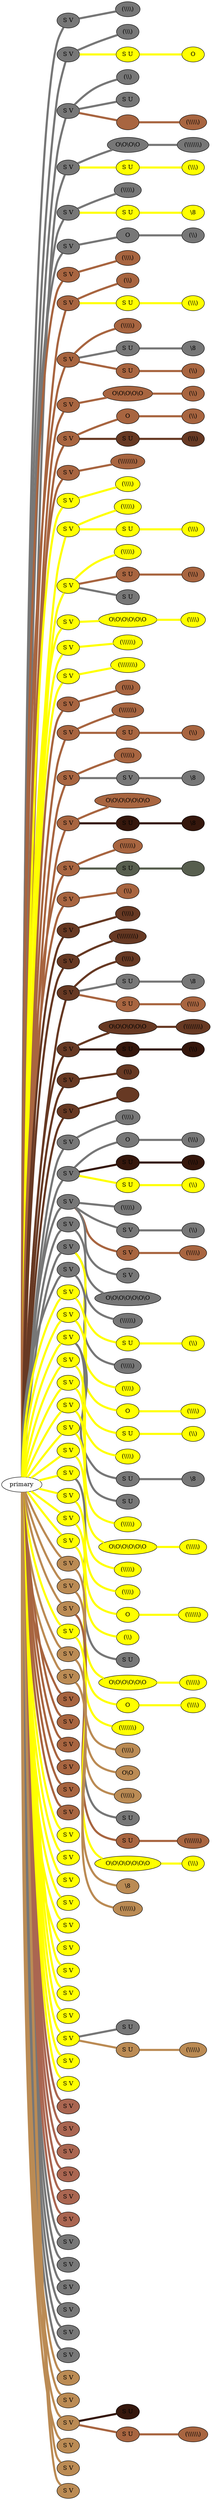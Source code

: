 graph {
 graph [rankdir=LR]
"primary" -- "1" [penwidth=5,color="#777777"]
"1" [label="S V", style=filled, fillcolor="#777777"]
"1" -- "1:0" [penwidth=5,color="#777777"]
"1:0" [label="(\\\\\\\\)", style=filled, fillcolor="#777777"]
"primary" -- "2" [penwidth=5,color="#777777"]
"2" [label="S V", style=filled, fillcolor="#777777"]
"2" -- "2:0" [penwidth=5,color="#777777"]
"2:0" [label="(\\\\\\)", style=filled, fillcolor="#777777"]
"2" -- "2s1" [penwidth=5,color=yellow]
"2s1" [label="S U", style=filled, fillcolor=yellow]
"2s1" -- "2s1:0" [penwidth=5,color=yellow]
"2s1:0" [label="O", style=filled, fillcolor=yellow]
"primary" -- "3" [penwidth=5,color="#777777"]
"3" [label="S V", style=filled, fillcolor="#777777"]
"3" -- "3:0" [penwidth=5,color="#777777"]
"3:0" [label="(\\\\)", style=filled, fillcolor="#777777"]
"3" -- "3s1" [penwidth=5,color="#777777"]
"3s1" [label="S U", style=filled, fillcolor="#777777"]
"3" -- "3s2" [penwidth=5,color="#A86540"]
"3s2" [label=" ", style=filled, fillcolor="#A86540"]
"3s2" -- "3s2:0" [penwidth=5,color="#A86540"]
"3s2:0" [label="(\\\\\\\\\\)", style=filled, fillcolor="#A86540"]
"primary" -- "4" [penwidth=5,color="#777777"]
"4" [label="S V", style=filled, fillcolor="#777777"]
"4" -- "4:0" [penwidth=5,color="#777777"]
"4:0" [label="O\\O\\O\\O", style=filled, fillcolor="#777777"]
"4:0" -- "4:1" [penwidth=5,color="#777777"]
"4:1" [label="(\\\\\\\\\\\\\\)", style=filled, fillcolor="#777777"]
"4" -- "4s1" [penwidth=5,color=yellow]
"4s1" [label="S U", style=filled, fillcolor=yellow]
"4s1" -- "4s1:0" [penwidth=5,color=yellow]
"4s1:0" [label="(\\\\\\)", style=filled, fillcolor=yellow]
"primary" -- "5" [penwidth=5,color="#777777"]
"5" [label="S V", style=filled, fillcolor="#777777"]
"5" -- "5:0" [penwidth=5,color="#777777"]
"5:0" [label="(\\\\\\\\\\)", style=filled, fillcolor="#777777"]
"5" -- "5s1" [penwidth=5,color=yellow]
"5s1" [label="S U", style=filled, fillcolor=yellow]
"5s1" -- "5s1:0" [penwidth=5,color=yellow]
"5s1:0" [label="\\8", style=filled, fillcolor=yellow]
"primary" -- "6" [penwidth=5,color="#777777"]
"6" [label="S V", style=filled, fillcolor="#777777"]
"6" -- "6:0" [penwidth=5,color="#777777"]
"6:0" [label="O", style=filled, fillcolor="#777777"]
"6:0" -- "6:1" [penwidth=5,color="#777777"]
"6:1" [label="(\\\\)", style=filled, fillcolor="#777777"]
"primary" -- "7" [penwidth=5,color="#A86540"]
"7" [label="S V", style=filled, fillcolor="#A86540"]
"7" -- "7:0" [penwidth=5,color="#A86540"]
"7:0" [label="(\\\\\\\\)", style=filled, fillcolor="#A86540"]
"primary" -- "8" [penwidth=5,color="#A86540"]
"8" [label="S V", style=filled, fillcolor="#A86540"]
"8" -- "8:0" [penwidth=5,color="#A86540"]
"8:0" [label="(\\\\)", style=filled, fillcolor="#A86540"]
"8" -- "8s1" [penwidth=5,color=yellow]
"8s1" [label="S U", style=filled, fillcolor=yellow]
"8s1" -- "8s1:0" [penwidth=5,color=yellow]
"8s1:0" [label="(\\\\\\)", style=filled, fillcolor=yellow]
"primary" -- "9" [penwidth=5,color="#A86540"]
"9" [label="S V", style=filled, fillcolor="#A86540"]
"9" -- "9:0" [penwidth=5,color="#A86540"]
"9:0" [label="(\\\\\\\\\\)", style=filled, fillcolor="#A86540"]
"9" -- "9s1" [penwidth=5,color="#777777"]
"9s1" [label="S U", style=filled, fillcolor="#777777"]
"9s1" -- "9s1:0" [penwidth=5,color="#777777"]
"9s1:0" [label="\\8", style=filled, fillcolor="#777777"]
"9" -- "9s2" [penwidth=5,color="#A86540"]
"9s2" [label="S U", style=filled, fillcolor="#A86540"]
"9s2" -- "9s2:0" [penwidth=5,color="#A86540"]
"9s2:0" [label="(\\\\)", style=filled, fillcolor="#A86540"]
"primary" -- "10" [penwidth=5,color="#A86540"]
"10" [label="S V", style=filled, fillcolor="#A86540"]
"10" -- "10:0" [penwidth=5,color="#A86540"]
"10:0" [label="O\\O\\O\\O\\O", style=filled, fillcolor="#A86540"]
"10:0" -- "10:1" [penwidth=5,color="#A86540"]
"10:1" [label="(\\\\)", style=filled, fillcolor="#A86540"]
"primary" -- "11" [penwidth=5,color="#A86540"]
"11" [label="S V", style=filled, fillcolor="#A86540"]
"11" -- "11:0" [penwidth=5,color="#A86540"]
"11:0" [label="O", style=filled, fillcolor="#A86540"]
"11:0" -- "11:1" [penwidth=5,color="#A86540"]
"11:1" [label="(\\\\)", style=filled, fillcolor="#A86540"]
"11" -- "11s1" [penwidth=5,color="#673923"]
"11s1" [label="S U", style=filled, fillcolor="#673923"]
"11s1" -- "11s1:0" [penwidth=5,color="#673923"]
"11s1:0" [label="(\\\\\\)", style=filled, fillcolor="#673923"]
"primary" -- "12" [penwidth=5,color="#A86540"]
"12" [label="S V", style=filled, fillcolor="#A86540"]
"12" -- "12:0" [penwidth=5,color="#A86540"]
"12:0" [label="(\\\\\\\\\\\\\\\\)", style=filled, fillcolor="#A86540"]
"primary" -- "13" [penwidth=5,color=yellow]
"13" [label="S V", style=filled, fillcolor=yellow]
"13" -- "13:0" [penwidth=5,color=yellow]
"13:0" [label="(\\\\\\\\)", style=filled, fillcolor=yellow]
"primary" -- "14" [penwidth=5,color=yellow]
"14" [label="S V", style=filled, fillcolor=yellow]
"14" -- "14:0" [penwidth=5,color=yellow]
"14:0" [label="(\\\\\\\\\\)", style=filled, fillcolor=yellow]
"14" -- "14s1" [penwidth=5,color=yellow]
"14s1" [label="S U", style=filled, fillcolor=yellow]
"14s1" -- "14s1:0" [penwidth=5,color=yellow]
"14s1:0" [label="(\\\\\\)", style=filled, fillcolor=yellow]
"primary" -- "15" [penwidth=5,color=yellow]
"15" [label="S V", style=filled, fillcolor=yellow]
"15" -- "15:0" [penwidth=5,color=yellow]
"15:0" [label="(\\\\\\\\\\)", style=filled, fillcolor=yellow]
"15" -- "15s1" [penwidth=5,color="#A86540"]
"15s1" [label="S U", style=filled, fillcolor="#A86540"]
"15s1" -- "15s1:0" [penwidth=5,color="#A86540"]
"15s1:0" [label="(\\\\\\)", style=filled, fillcolor="#A86540"]
"15" -- "15s2" [penwidth=5,color="#777777"]
"15s2" [label="S U", style=filled, fillcolor="#777777"]
"primary" -- "16" [penwidth=5,color=yellow]
"16" [label="S V", style=filled, fillcolor=yellow]
"16" -- "16:0" [penwidth=5,color=yellow]
"16:0" [label="O\\O\\O\\O\\O\\O", style=filled, fillcolor=yellow]
"16:0" -- "16:1" [penwidth=5,color=yellow]
"16:1" [label="(\\\\\\\\)", style=filled, fillcolor=yellow]
"primary" -- "17" [penwidth=5,color=yellow]
"17" [label="S V", style=filled, fillcolor=yellow]
"17" -- "17:0" [penwidth=5,color=yellow]
"17:0" [label="(\\\\\\\\\\\\)", style=filled, fillcolor=yellow]
"primary" -- "18" [penwidth=5,color=yellow]
"18" [label="S V", style=filled, fillcolor=yellow]
"18" -- "18:0" [penwidth=5,color=yellow]
"18:0" [label="(\\\\\\\\\\\\\\\\)", style=filled, fillcolor=yellow]
"primary" -- "19" [penwidth=5,color="#A86540"]
"19" [label="S V", style=filled, fillcolor="#A86540"]
"19" -- "19:0" [penwidth=5,color="#A86540"]
"19:0" [label="(\\\\\\\\)", style=filled, fillcolor="#A86540"]
"primary" -- "20" [penwidth=5,color="#A86540"]
"20" [label="S V", style=filled, fillcolor="#A86540"]
"20" -- "20:0" [penwidth=5,color="#A86540"]
"20:0" [label="(\\\\\\\\\\\\\\)", style=filled, fillcolor="#A86540"]
"20" -- "20s1" [penwidth=5,color="#A86540"]
"20s1" [label="S U", style=filled, fillcolor="#A86540"]
"20s1" -- "20s1:0" [penwidth=5,color="#A86540"]
"20s1:0" [label="(\\\\)", style=filled, fillcolor="#A86540"]
"primary" -- "21" [penwidth=5,color="#A86540"]
"21" [label="S V", style=filled, fillcolor="#A86540"]
"21" -- "21:0" [penwidth=5,color="#A86540"]
"21:0" [label="(\\\\\\\\\\)", style=filled, fillcolor="#A86540"]
"21" -- "21s1" [penwidth=5,color="#777777"]
"21s1" [label="S V", style=filled, fillcolor="#777777"]
"21s1" -- "21s1:0" [penwidth=5,color="#777777"]
"21s1:0" [label="\\8", style=filled, fillcolor="#777777"]
"primary" -- "22" [penwidth=5,color="#A86540"]
"22" [label="S V", style=filled, fillcolor="#A86540"]
"22" -- "22:0" [penwidth=5,color="#A86540"]
"22:0" [label="O\\O\\O\\O\\O\\O\\O", style=filled, fillcolor="#A86540"]
"22" -- "22s1" [penwidth=5,color="#35170C"]
"22s1" [label="S U", style=filled, fillcolor="#35170C"]
"22s1" -- "22s1:0" [penwidth=5,color="#35170C"]
"22s1:0" [label="\\8", style=filled, fillcolor="#35170C"]
"primary" -- "23" [penwidth=5,color="#A86540"]
"23" [label="S V", style=filled, fillcolor="#A86540"]
"23" -- "23:0" [penwidth=5,color="#A86540"]
"23:0" [label="(\\\\\\\\\\\\)", style=filled, fillcolor="#A86540"]
"23" -- "23s1" [penwidth=5,color="#575E4E"]
"23s1" [label="S U", style=filled, fillcolor="#575E4E"]
"23s1" -- "23s1:0" [penwidth=5,color="#575E4E"]
"23s1:0" [label="", style=filled, fillcolor="#575E4E"]
"primary" -- "24" [penwidth=5,color="#A86540"]
"24" [label="S V", style=filled, fillcolor="#A86540"]
"24" -- "24:0" [penwidth=5,color="#A86540"]
"24:0" [label="(\\\\)", style=filled, fillcolor="#A86540"]
"primary" -- "25" [penwidth=5,color="#673923"]
"25" [label="S V", style=filled, fillcolor="#673923"]
"25" -- "25:0" [penwidth=5,color="#673923"]
"25:0" [label="(\\\\\\\\)", style=filled, fillcolor="#673923"]
"primary" -- "26" [penwidth=5,color="#673923"]
"26" [label="S V", style=filled, fillcolor="#673923"]
"26" -- "26:0" [penwidth=5,color="#673923"]
"26:0" [label="(\\\\\\\\\\\\\\\\\\)", style=filled, fillcolor="#673923"]
"primary" -- "27" [penwidth=5,color="#673923"]
"27" [label="S V", style=filled, fillcolor="#673923"]
"27" -- "27:0" [penwidth=5,color="#673923"]
"27:0" [label="(\\\\\\\\)", style=filled, fillcolor="#673923"]
"27" -- "27s1" [penwidth=5,color="#777777"]
"27s1" [label="S U", style=filled, fillcolor="#777777"]
"27s1" -- "27s1:0" [penwidth=5,color="#777777"]
"27s1:0" [label="\\8", style=filled, fillcolor="#777777"]
"27" -- "27s2" [penwidth=5,color="#A86540"]
"27s2" [label="S U", style=filled, fillcolor="#A86540"]
"27s2" -- "27s2:0" [penwidth=5,color="#A86540"]
"27s2:0" [label="(\\\\\\\\)", style=filled, fillcolor="#A86540"]
"primary" -- "28" [penwidth=5,color="#673923"]
"28" [label="S V", style=filled, fillcolor="#673923"]
"28" -- "28:0" [penwidth=5,color="#673923"]
"28:0" [label="O\\O\\O\\O\\O\\O", style=filled, fillcolor="#673923"]
"28:0" -- "28:1" [penwidth=5,color="#673923"]
"28:1" [label="(\\\\\\\\\\\\\\\\)", style=filled, fillcolor="#673923"]
"28" -- "28s1" [penwidth=5,color="#35170C"]
"28s1" [label="S U", style=filled, fillcolor="#35170C"]
"28s1" -- "28s1:0" [penwidth=5,color="#35170C"]
"28s1:0" [label="(\\\\)", style=filled, fillcolor="#35170C"]
"primary" -- "29" [penwidth=5,color="#673923"]
"29" [label="S V", style=filled, fillcolor="#673923"]
"29" -- "29:0" [penwidth=5,color="#673923"]
"29:0" [label="(\\\\)", style=filled, fillcolor="#673923"]
"primary" -- "30" [penwidth=5,color="#673923"]
"30" [label="S V", style=filled, fillcolor="#673923"]
"30" -- "30:0" [penwidth=5,color="#673923"]
"30:0" [label="", style=filled, fillcolor="#673923"]
"primary" -- "31" [penwidth=5,color="#777777"]
"31" [label="S V", style=filled, fillcolor="#777777"]
"31" -- "31:0" [penwidth=5,color="#777777"]
"31:0" [label="(\\\\\\\\)", style=filled, fillcolor="#777777"]
"primary" -- "32" [penwidth=5,color="#777777"]
"32" [label="S V", style=filled, fillcolor="#777777"]
"32" -- "32:0" [penwidth=5,color="#777777"]
"32:0" [label="O", style=filled, fillcolor="#777777"]
"32:0" -- "32:1" [penwidth=5,color="#777777"]
"32:1" [label="(\\\\\\)", style=filled, fillcolor="#777777"]
"32" -- "32s1" [penwidth=5,color="#35170C"]
"32s1" [label="S U", style=filled, fillcolor="#35170C"]
"32s1" -- "32s1:0" [penwidth=5,color="#35170C"]
"32s1:0" [label="(\\\\\\)", style=filled, fillcolor="#35170C"]
"32" -- "32s2" [penwidth=5,color=yellow]
"32s2" [label="S U", style=filled, fillcolor=yellow]
"32s2" -- "32s2:0" [penwidth=5,color=yellow]
"32s2:0" [label="(\\\\)", style=filled, fillcolor=yellow]
"primary" -- "33" [penwidth=5,color="#777777"]
"33" [label="S V", style=filled, fillcolor="#777777"]
"33" -- "33:0" [penwidth=5,color="#777777"]
"33:0" [label="(\\\\\\\\\\)", style=filled, fillcolor="#777777"]
"33" -- "33s1" [penwidth=5,color="#777777"]
"33s1" [label="S V", style=filled, fillcolor="#777777"]
"33s1" -- "33s1:0" [penwidth=5,color="#777777"]
"33s1:0" [label="(\\\\)", style=filled, fillcolor="#777777"]
"33" -- "33s2" [penwidth=5,color="#A86540"]
"33s2" [label="S V", style=filled, fillcolor="#A86540"]
"33s2" -- "33s2:0" [penwidth=5,color="#A86540"]
"33s2:0" [label="(\\\\\\\\\\)", style=filled, fillcolor="#A86540"]
"33" -- "33s3" [penwidth=5,color="#777777"]
"33s3" [label="S V", style=filled, fillcolor="#777777"]
"primary" -- "34" [penwidth=5,color="#777777"]
"34" [label="S V", style=filled, fillcolor="#777777"]
"34" -- "34:0" [penwidth=5,color="#777777"]
"34:0" [label="O\\O\\O\\O\\O\\O\\O", style=filled, fillcolor="#777777"]
"primary" -- "35" [penwidth=5,color="#777777"]
"35" [label="S V", style=filled, fillcolor="#777777"]
"35" -- "35:0" [penwidth=5,color="#777777"]
"35:0" [label="(\\\\\\\\\\\\)", style=filled, fillcolor="#777777"]
"35" -- "35s1" [penwidth=5,color=yellow]
"35s1" [label="S U", style=filled, fillcolor=yellow]
"35s1" -- "35s1:0" [penwidth=5,color=yellow]
"35s1:0" [label="(\\\\)", style=filled, fillcolor=yellow]
"primary" -- "36" [penwidth=5,color="#777777"]
"36" [label="S V", style=filled, fillcolor="#777777"]
"36" -- "36:0" [penwidth=5,color="#777777"]
"36:0" [label="(\\\\\\\\\\)", style=filled, fillcolor="#777777"]
"primary" -- "37" [penwidth=5,color=yellow]
"37" [label="S V", style=filled, fillcolor=yellow]
"37" -- "37:0" [penwidth=5,color=yellow]
"37:0" [label="(\\\\\\\\)", style=filled, fillcolor=yellow]
"primary" -- "38" [penwidth=5,color=yellow]
"38" [label="S V", style=filled, fillcolor=yellow]
"38" -- "38:0" [penwidth=5,color=yellow]
"38:0" [label="O", style=filled, fillcolor=yellow]
"38:0" -- "38:1" [penwidth=5,color=yellow]
"38:1" [label="(\\\\\\\\)", style=filled, fillcolor=yellow]
"38" -- "38s1" [penwidth=5,color=yellow]
"38s1" [label="S U", style=filled, fillcolor=yellow]
"38s1" -- "38s1:0" [penwidth=5,color=yellow]
"38s1:0" [label="(\\\\)", style=filled, fillcolor=yellow]
"primary" -- "39" [penwidth=5,color=yellow]
"39" [label="S V", style=filled, fillcolor=yellow]
"39" -- "39:0" [penwidth=5,color=yellow]
"39:0" [label="(\\\\\\\\)", style=filled, fillcolor=yellow]
"39" -- "39s1" [penwidth=5,color="#777777"]
"39s1" [label="S U", style=filled, fillcolor="#777777"]
"39s1" -- "39s1:0" [penwidth=5,color="#777777"]
"39s1:0" [label="\\8", style=filled, fillcolor="#777777"]
"39" -- "39s2" [penwidth=5,color="#777777"]
"39s2" [label="S U", style=filled, fillcolor="#777777"]
"primary" -- "40" [penwidth=5,color=yellow]
"40" [label="S V", style=filled, fillcolor=yellow]
"40" -- "40:0" [penwidth=5,color=yellow]
"40:0" [label="(\\\\\\\\\\)", style=filled, fillcolor=yellow]
"primary" -- "41" [penwidth=5,color=yellow]
"41" [label="S V", style=filled, fillcolor=yellow]
"41" -- "41:0" [penwidth=5,color=yellow]
"41:0" [label="O\\O\\O\\O\\O\\O", style=filled, fillcolor=yellow]
"41:0" -- "41:1" [penwidth=5,color=yellow]
"41:1" [label="(\\\\\\\\\\)", style=filled, fillcolor=yellow]
"primary" -- "42" [penwidth=5,color=yellow]
"42" [label="S V", style=filled, fillcolor=yellow]
"42" -- "42:0" [penwidth=5,color=yellow]
"42:0" [label="(\\\\\\\\\\)", style=filled, fillcolor=yellow]
"primary" -- "43" [penwidth=5,color=yellow]
"43" [label="S V", style=filled, fillcolor=yellow]
"43" -- "43:0" [penwidth=5,color=yellow]
"43:0" [label="(\\\\\\\\)", style=filled, fillcolor=yellow]
"primary" -- "44" [penwidth=5,color=yellow]
"44" [label="S V", style=filled, fillcolor=yellow]
"44" -- "44:0" [penwidth=5,color=yellow]
"44:0" [label="O", style=filled, fillcolor=yellow]
"44:0" -- "44:1" [penwidth=5,color=yellow]
"44:1" [label="(\\\\\\\\\\\\)", style=filled, fillcolor=yellow]
"primary" -- "45" [penwidth=5,color=yellow]
"45" [label="S V", style=filled, fillcolor=yellow]
"45" -- "45:0" [penwidth=5,color=yellow]
"45:0" [label="(\\\\)", style=filled, fillcolor=yellow]
"45" -- "45s1" [penwidth=5,color="#777777"]
"45s1" [label="S U", style=filled, fillcolor="#777777"]
"primary" -- "46" [penwidth=5,color=yellow]
"46" [label="S V", style=filled, fillcolor=yellow]
"46" -- "46:0" [penwidth=5,color=yellow]
"46:0" [label="O\\O\\O\\O\\O\\O", style=filled, fillcolor=yellow]
"46:0" -- "46:1" [penwidth=5,color=yellow]
"46:1" [label="(\\\\\\\\\\)", style=filled, fillcolor=yellow]
"primary" -- "47" [penwidth=5,color=yellow]
"47" [label="S V", style=filled, fillcolor=yellow]
"47" -- "47:0" [penwidth=5,color=yellow]
"47:0" [label="O", style=filled, fillcolor=yellow]
"47:0" -- "47:1" [penwidth=5,color=yellow]
"47:1" [label="(\\\\\\\\)", style=filled, fillcolor=yellow]
"primary" -- "48" [penwidth=5,color=yellow]
"48" [label="S V", style=filled, fillcolor=yellow]
"48" -- "48:0" [penwidth=5,color=yellow]
"48:0" [label="(\\\\\\\\\\\\\\)", style=filled, fillcolor=yellow]
"primary" -- "49" [penwidth=5,color="#BB8B54"]
"49" [label="S V", style=filled, fillcolor="#BB8B54"]
"49" -- "49:0" [penwidth=5,color="#BB8B54"]
"49:0" [label="(\\\\\\\\)", style=filled, fillcolor="#BB8B54"]
"primary" -- "50" [penwidth=5,color="#BB8B54"]
"50" [label="S V", style=filled, fillcolor="#BB8B54"]
"50" -- "50:0" [penwidth=5,color="#BB8B54"]
"50:0" [label="O\\O", style=filled, fillcolor="#BB8B54"]
"primary" -- "51" [penwidth=5,color="#BB8B54"]
"51" [label="S V", style=filled, fillcolor="#BB8B54"]
"51" -- "51:0" [penwidth=5,color="#BB8B54"]
"51:0" [label="(\\\\\\\\\\)", style=filled, fillcolor="#BB8B54"]
"51" -- "51s1" [penwidth=5,color="#777777"]
"51s1" [label="S U", style=filled, fillcolor="#777777"]
"51" -- "51s2" [penwidth=5,color="#A86540"]
"51s2" [label="S U", style=filled, fillcolor="#A86540"]
"51s2" -- "51s2:0" [penwidth=5,color="#A86540"]
"51s2:0" [label="(\\\\\\\\\\\\\\)", style=filled, fillcolor="#A86540"]
"primary" -- "52" [penwidth=5,color=yellow]
"52" [label="S V", style=filled, fillcolor=yellow]
"52" -- "52:0" [penwidth=5,color=yellow]
"52:0" [label="O\\O\\O\\O\\O\\O\\O", style=filled, fillcolor=yellow]
"52:0" -- "52:1" [penwidth=5,color=yellow]
"52:1" [label="(\\\\\\)", style=filled, fillcolor=yellow]
"primary" -- "53" [penwidth=5,color="#BB8B54"]
"53" [label="S V", style=filled, fillcolor="#BB8B54"]
"53" -- "53:0" [penwidth=5,color="#BB8B54"]
"53:0" [label="\\8", style=filled, fillcolor="#BB8B54"]
"primary" -- "54" [penwidth=5,color="#BB8B54"]
"54" [label="S V", style=filled, fillcolor="#BB8B54"]
"54" -- "54:0" [penwidth=5,color="#BB8B54"]
"54:0" [label="(\\\\\\\\\\\\)", style=filled, fillcolor="#BB8B54"]
"primary" -- "55" [penwidth=5,color="#A86540"]
"55" [label="S V", style=filled, fillcolor="#A86540"]
"primary" -- "56" [penwidth=5,color="#A86540"]
"56" [label="S V", style=filled, fillcolor="#A86540"]
"primary" -- "57" [penwidth=5,color="#A86540"]
"57" [label="S V", style=filled, fillcolor="#A86540"]
"primary" -- "58" [penwidth=5,color="#A86540"]
"58" [label="S V", style=filled, fillcolor="#A86540"]
"primary" -- "59" [penwidth=5,color="#A86540"]
"59" [label="S V", style=filled, fillcolor="#A86540"]
"primary" -- "60" [penwidth=5,color="#A86540"]
"60" [label="S V", style=filled, fillcolor="#A86540"]
"primary" -- "61" [penwidth=5,color=yellow]
"61" [label="S V", style=filled, fillcolor=yellow]
"primary" -- "62" [penwidth=5,color=yellow]
"62" [label="S V", style=filled, fillcolor=yellow]
"primary" -- "63" [penwidth=5,color=yellow]
"63" [label="S V", style=filled, fillcolor=yellow]
"primary" -- "64" [penwidth=5,color=yellow]
"64" [label="S V", style=filled, fillcolor=yellow]
"primary" -- "65" [penwidth=5,color=yellow]
"65" [label="S V", style=filled, fillcolor=yellow]
"primary" -- "66" [penwidth=5,color=yellow]
"66" [label="S V", style=filled, fillcolor=yellow]
"primary" -- "67" [penwidth=5,color=yellow]
"67" [label="S V", style=filled, fillcolor=yellow]
"primary" -- "68" [penwidth=5,color=yellow]
"68" [label="S V", style=filled, fillcolor=yellow]
"primary" -- "69" [penwidth=5,color=yellow]
"69" [label="S V", style=filled, fillcolor=yellow]
"primary" -- "70" [penwidth=5,color=yellow]
"70" [label="S V", style=filled, fillcolor=yellow]
"70" -- "70s1" [penwidth=5,color="#777777"]
"70s1" [label="S U", style=filled, fillcolor="#777777"]
"70" -- "70s2" [penwidth=5,color="#BB8B54"]
"70s2" [label="S U", style=filled, fillcolor="#BB8B54"]
"70s2" -- "70s2:0" [penwidth=5,color="#BB8B54"]
"70s2:0" [label="(\\\\\\\\\\)", style=filled, fillcolor="#BB8B54"]
"primary" -- "71" [penwidth=5,color=yellow]
"71" [label="S V", style=filled, fillcolor=yellow]
"primary" -- "72" [penwidth=5,color=yellow]
"72" [label="S V", style=filled, fillcolor=yellow]
"primary" -- "73" [penwidth=5,color="#AA6651"]
"73" [label="S V", style=filled, fillcolor="#AA6651"]
"primary" -- "74" [penwidth=5,color="#AA6651"]
"74" [label="S V", style=filled, fillcolor="#AA6651"]
"primary" -- "75" [penwidth=5,color="#AA6651"]
"75" [label="S V", style=filled, fillcolor="#AA6651"]
"primary" -- "76" [penwidth=5,color="#AA6651"]
"76" [label="S V", style=filled, fillcolor="#AA6651"]
"primary" -- "77" [penwidth=5,color="#AA6651"]
"77" [label="S V", style=filled, fillcolor="#AA6651"]
"primary" -- "78" [penwidth=5,color="#AA6651"]
"78" [label="S V", style=filled, fillcolor="#AA6651"]
"primary" -- "79" [penwidth=5,color="#777777"]
"79" [label="S V", style=filled, fillcolor="#777777"]
"primary" -- "80" [penwidth=5,color="#777777"]
"80" [label="S V", style=filled, fillcolor="#777777"]
"primary" -- "81" [penwidth=5,color="#777777"]
"81" [label="S V", style=filled, fillcolor="#777777"]
"primary" -- "82" [penwidth=5,color="#777777"]
"82" [label="S V", style=filled, fillcolor="#777777"]
"primary" -- "83" [penwidth=5,color="#777777"]
"83" [label="S V", style=filled, fillcolor="#777777"]
"primary" -- "84" [penwidth=5,color="#777777"]
"84" [label="S V", style=filled, fillcolor="#777777"]
"primary" -- "85" [penwidth=5,color="#BB8B54"]
"85" [label="S V", style=filled, fillcolor="#BB8B54"]
"primary" -- "86" [penwidth=5,color="#BB8B54"]
"86" [label="S V", style=filled, fillcolor="#BB8B54"]
"primary" -- "87" [penwidth=5,color="#BB8B54"]
"87" [label="S V", style=filled, fillcolor="#BB8B54"]
"87" -- "87s1" [penwidth=5,color="#35170C"]
"87s1" [label="S U", style=filled, fillcolor="#35170C"]
"87" -- "87s2" [penwidth=5,color="#A86540"]
"87s2" [label="S U", style=filled, fillcolor="#A86540"]
"87s2" -- "87s2:0" [penwidth=5,color="#A86540"]
"87s2:0" [label="(\\\\\\\\\\\\)", style=filled, fillcolor="#A86540"]
"primary" -- "88" [penwidth=5,color="#BB8B54"]
"88" [label="S V", style=filled, fillcolor="#BB8B54"]
"primary" -- "89" [penwidth=5,color="#BB8B54"]
"89" [label="S V", style=filled, fillcolor="#BB8B54"]
"primary" -- "90" [penwidth=5,color="#BB8B54"]
"90" [label="S V", style=filled, fillcolor="#BB8B54"]
}
